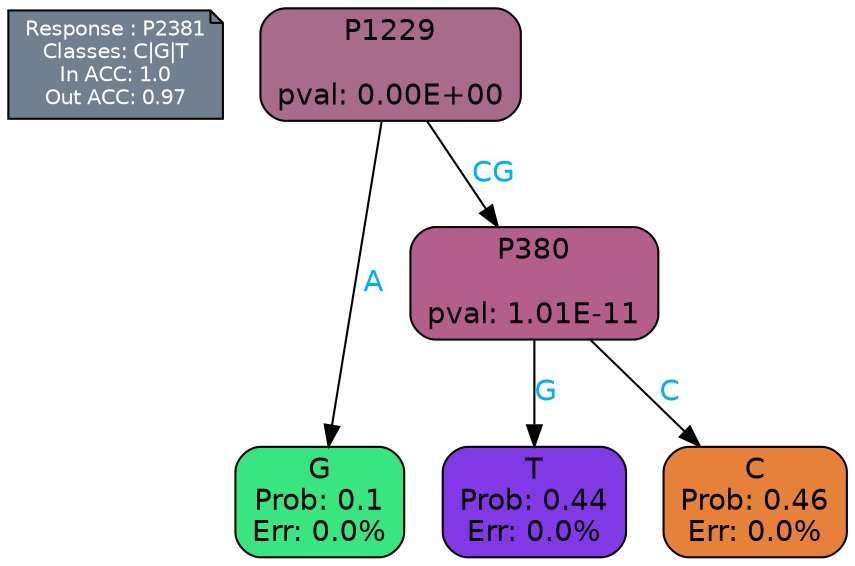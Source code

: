 digraph Tree {
node [shape=box, style="filled, rounded", color="black", fontname=helvetica] ;
graph [ranksep=equally, splines=polylines, bgcolor=transparent, dpi=600] ;
edge [fontname=helvetica] ;
LEGEND [label="Response : P2381
Classes: C|G|T
In ACC: 1.0
Out ACC: 0.97
",shape=note,align=left,style=filled,fillcolor="slategray",fontcolor="white",fontsize=10];1 [label="P1229

pval: 0.00E+00", fillcolor="#a86b8b"] ;
2 [label="G
Prob: 0.1
Err: 0.0%", fillcolor="#39e581"] ;
3 [label="P380

pval: 1.01E-11", fillcolor="#b45e8c"] ;
4 [label="T
Prob: 0.44
Err: 0.0%", fillcolor="#8139e5"] ;
5 [label="C
Prob: 0.46
Err: 0.0%", fillcolor="#e58139"] ;
1 -> 2 [label="A",fontcolor=deepskyblue2] ;
1 -> 3 [label="CG",fontcolor=deepskyblue2] ;
3 -> 4 [label="G",fontcolor=deepskyblue2] ;
3 -> 5 [label="C",fontcolor=deepskyblue2] ;
{rank = same; 2;4;5;}{rank = same; LEGEND;1;}}